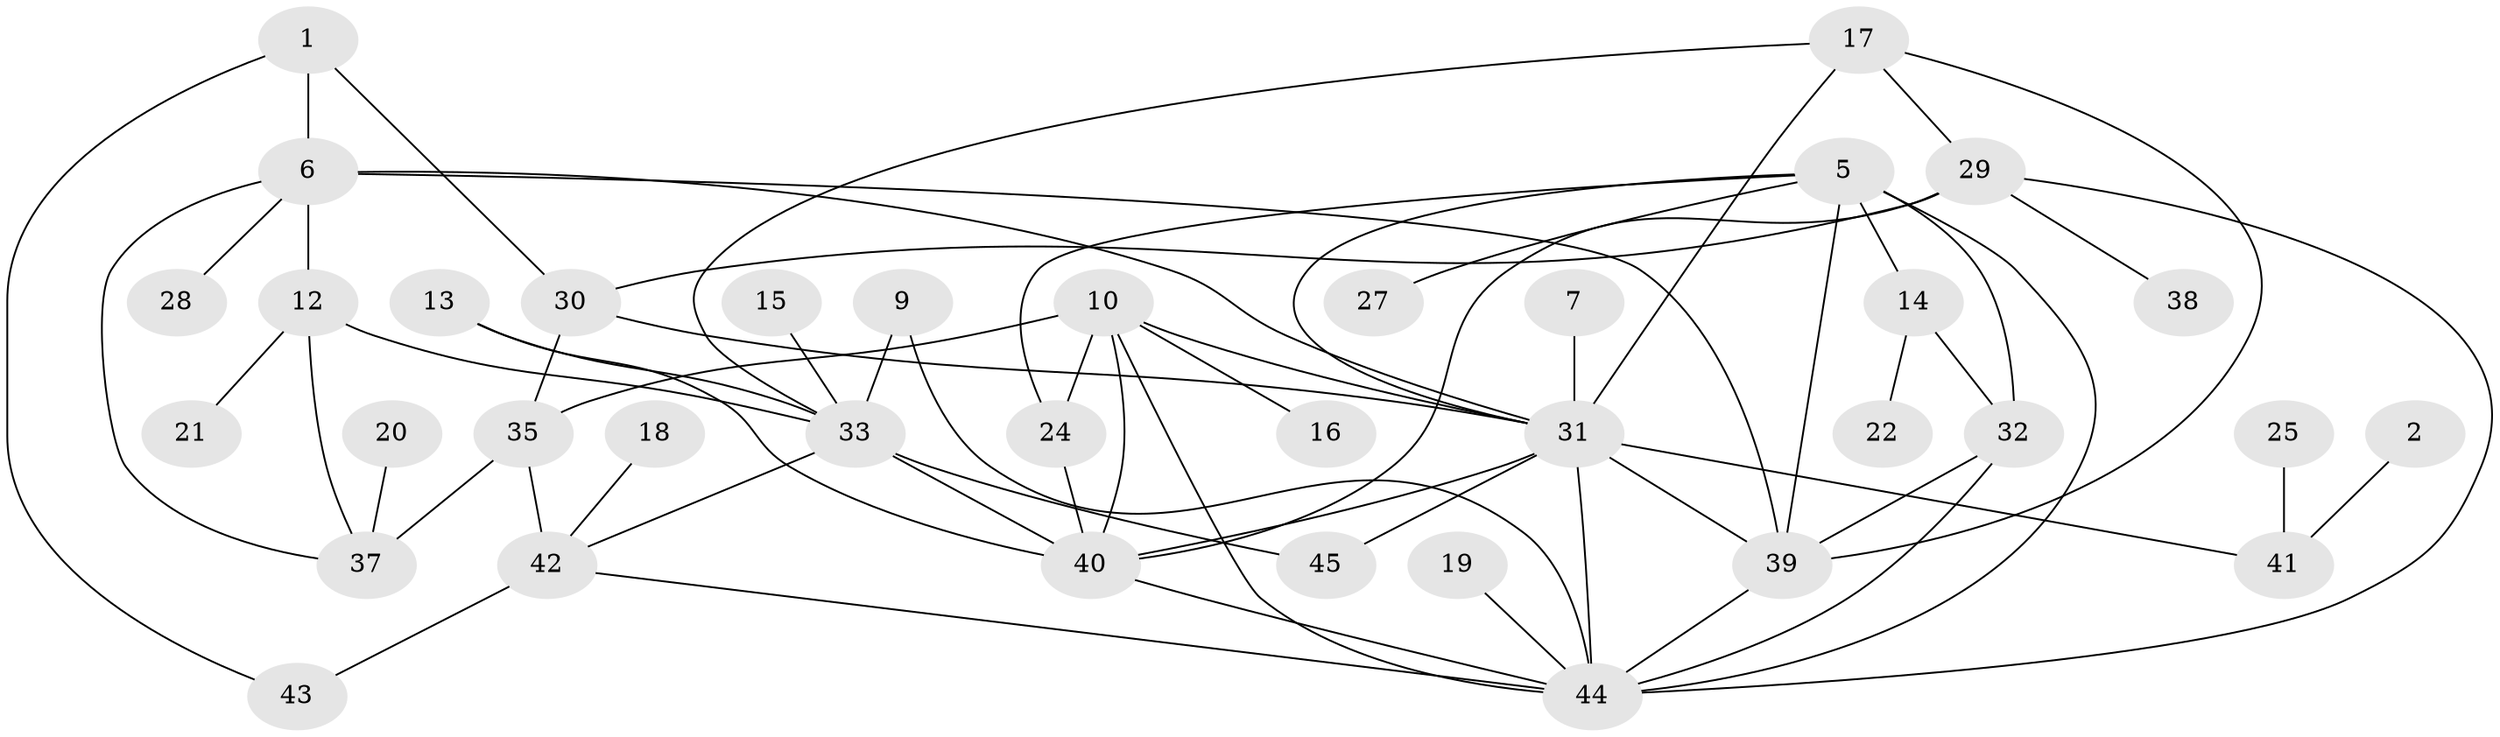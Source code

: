 // original degree distribution, {1: 0.23333333333333334, 3: 0.2, 2: 0.23333333333333334, 7: 0.022222222222222223, 6: 0.03333333333333333, 0: 0.07777777777777778, 4: 0.15555555555555556, 5: 0.03333333333333333, 8: 0.011111111111111112}
// Generated by graph-tools (version 1.1) at 2025/49/03/09/25 03:49:07]
// undirected, 37 vertices, 64 edges
graph export_dot {
graph [start="1"]
  node [color=gray90,style=filled];
  1;
  2;
  5;
  6;
  7;
  9;
  10;
  12;
  13;
  14;
  15;
  16;
  17;
  18;
  19;
  20;
  21;
  22;
  24;
  25;
  27;
  28;
  29;
  30;
  31;
  32;
  33;
  35;
  37;
  38;
  39;
  40;
  41;
  42;
  43;
  44;
  45;
  1 -- 6 [weight=1.0];
  1 -- 30 [weight=1.0];
  1 -- 43 [weight=1.0];
  2 -- 41 [weight=1.0];
  5 -- 14 [weight=1.0];
  5 -- 24 [weight=1.0];
  5 -- 27 [weight=1.0];
  5 -- 31 [weight=1.0];
  5 -- 32 [weight=1.0];
  5 -- 39 [weight=2.0];
  5 -- 44 [weight=1.0];
  6 -- 12 [weight=2.0];
  6 -- 28 [weight=1.0];
  6 -- 31 [weight=1.0];
  6 -- 37 [weight=1.0];
  6 -- 39 [weight=1.0];
  7 -- 31 [weight=1.0];
  9 -- 33 [weight=1.0];
  9 -- 44 [weight=1.0];
  10 -- 16 [weight=1.0];
  10 -- 24 [weight=1.0];
  10 -- 31 [weight=1.0];
  10 -- 35 [weight=1.0];
  10 -- 40 [weight=1.0];
  10 -- 44 [weight=1.0];
  12 -- 21 [weight=1.0];
  12 -- 33 [weight=1.0];
  12 -- 37 [weight=1.0];
  13 -- 33 [weight=1.0];
  13 -- 40 [weight=1.0];
  14 -- 22 [weight=1.0];
  14 -- 32 [weight=1.0];
  15 -- 33 [weight=1.0];
  17 -- 29 [weight=1.0];
  17 -- 31 [weight=1.0];
  17 -- 33 [weight=1.0];
  17 -- 39 [weight=1.0];
  18 -- 42 [weight=1.0];
  19 -- 44 [weight=1.0];
  20 -- 37 [weight=1.0];
  24 -- 40 [weight=1.0];
  25 -- 41 [weight=1.0];
  29 -- 30 [weight=1.0];
  29 -- 38 [weight=1.0];
  29 -- 40 [weight=1.0];
  29 -- 44 [weight=1.0];
  30 -- 31 [weight=1.0];
  30 -- 35 [weight=1.0];
  31 -- 39 [weight=1.0];
  31 -- 40 [weight=1.0];
  31 -- 41 [weight=1.0];
  31 -- 44 [weight=1.0];
  31 -- 45 [weight=1.0];
  32 -- 39 [weight=1.0];
  32 -- 44 [weight=1.0];
  33 -- 40 [weight=2.0];
  33 -- 42 [weight=1.0];
  33 -- 45 [weight=1.0];
  35 -- 37 [weight=1.0];
  35 -- 42 [weight=2.0];
  39 -- 44 [weight=1.0];
  40 -- 44 [weight=1.0];
  42 -- 43 [weight=1.0];
  42 -- 44 [weight=1.0];
}
